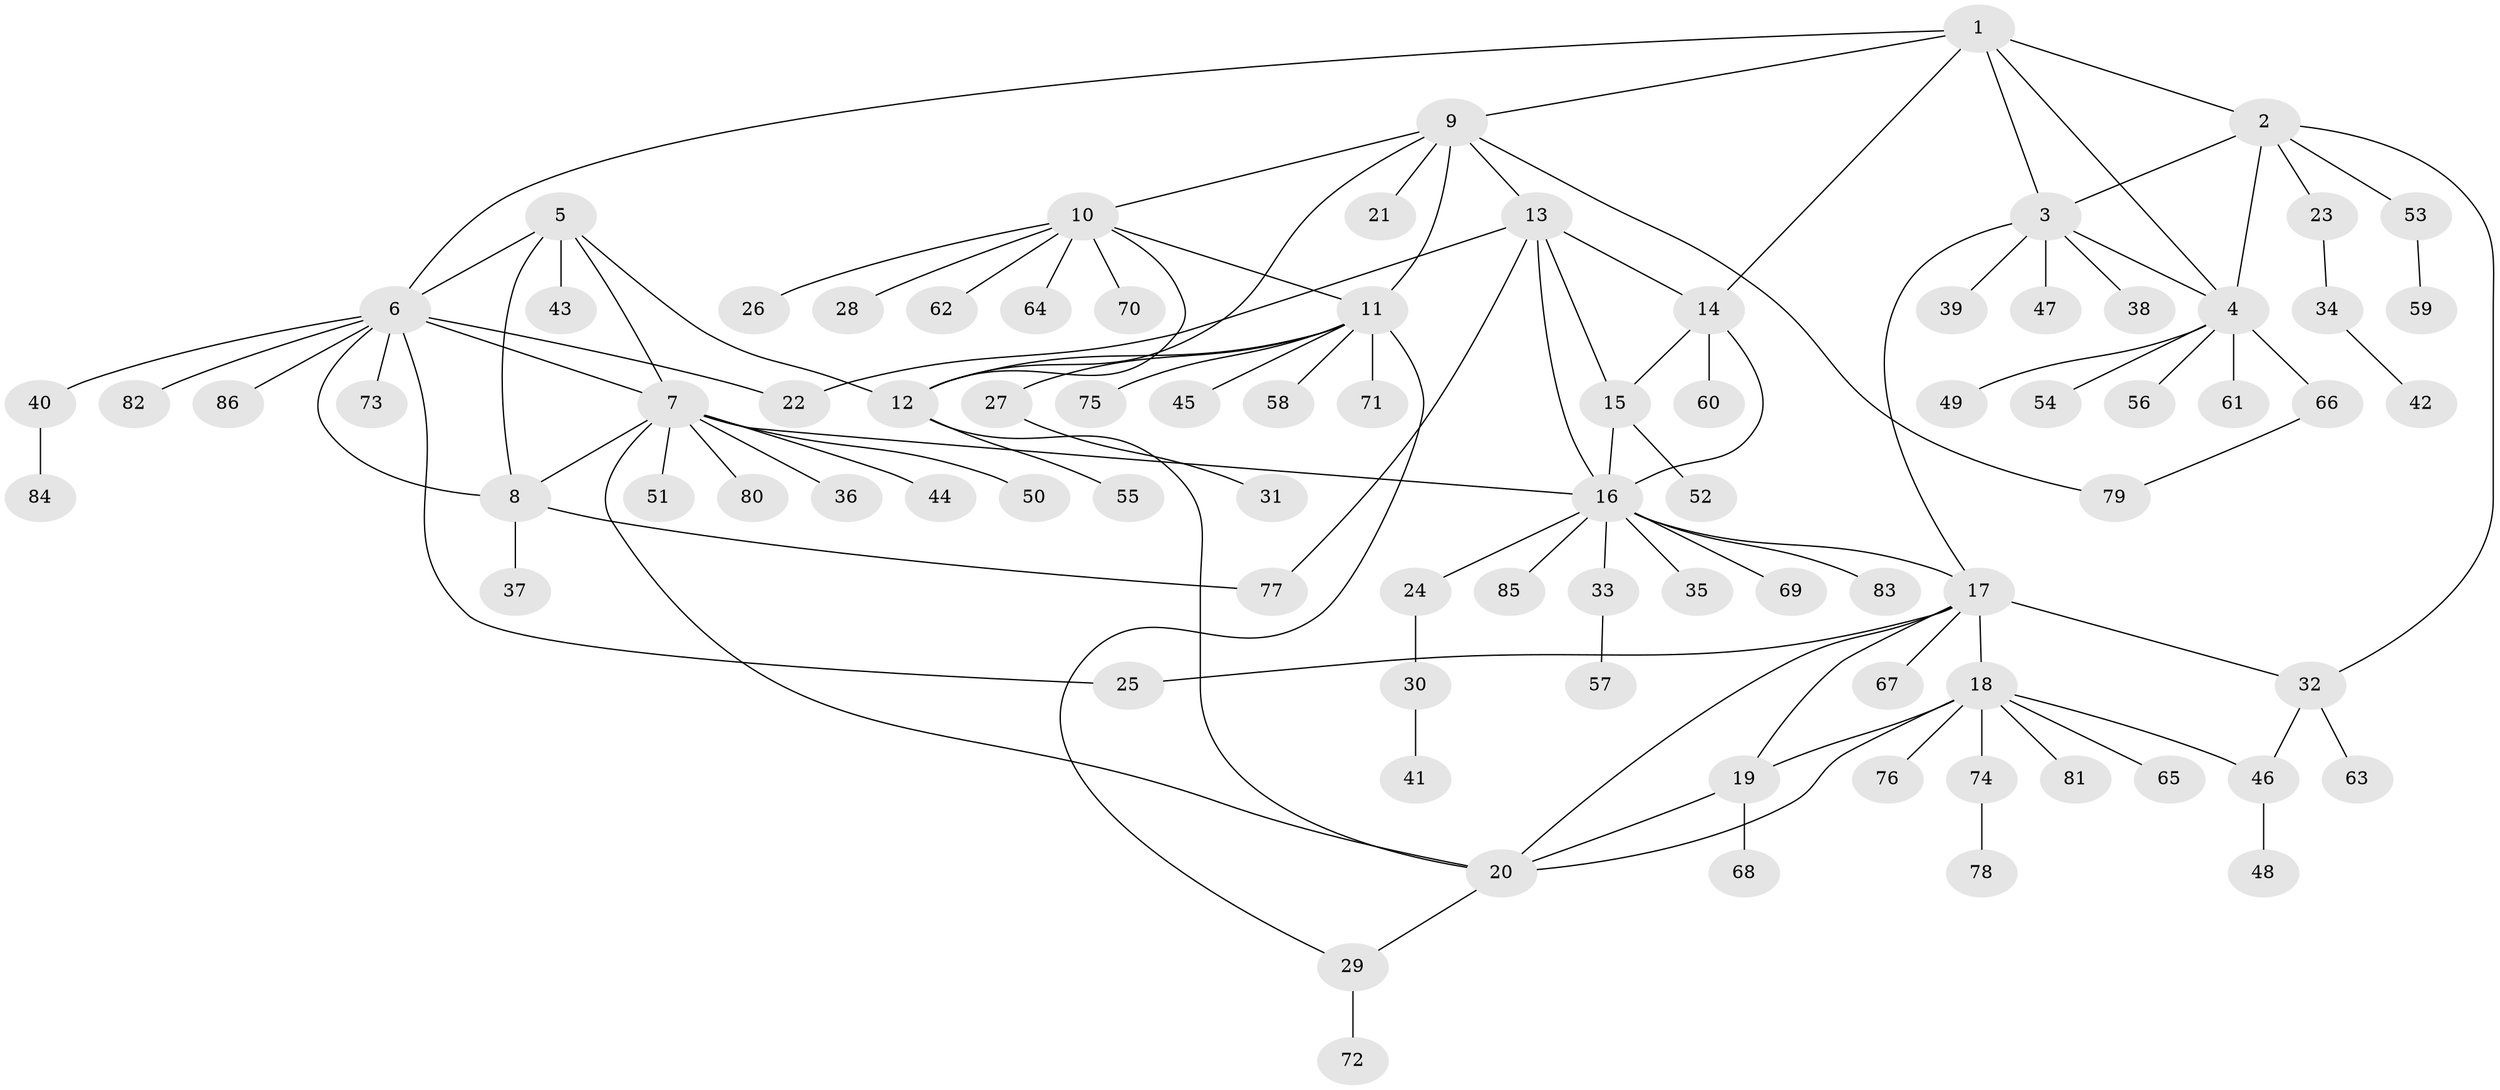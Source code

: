 // Generated by graph-tools (version 1.1) at 2025/26/03/09/25 03:26:38]
// undirected, 86 vertices, 113 edges
graph export_dot {
graph [start="1"]
  node [color=gray90,style=filled];
  1;
  2;
  3;
  4;
  5;
  6;
  7;
  8;
  9;
  10;
  11;
  12;
  13;
  14;
  15;
  16;
  17;
  18;
  19;
  20;
  21;
  22;
  23;
  24;
  25;
  26;
  27;
  28;
  29;
  30;
  31;
  32;
  33;
  34;
  35;
  36;
  37;
  38;
  39;
  40;
  41;
  42;
  43;
  44;
  45;
  46;
  47;
  48;
  49;
  50;
  51;
  52;
  53;
  54;
  55;
  56;
  57;
  58;
  59;
  60;
  61;
  62;
  63;
  64;
  65;
  66;
  67;
  68;
  69;
  70;
  71;
  72;
  73;
  74;
  75;
  76;
  77;
  78;
  79;
  80;
  81;
  82;
  83;
  84;
  85;
  86;
  1 -- 2;
  1 -- 3;
  1 -- 4;
  1 -- 6;
  1 -- 9;
  1 -- 14;
  2 -- 3;
  2 -- 4;
  2 -- 23;
  2 -- 32;
  2 -- 53;
  3 -- 4;
  3 -- 17;
  3 -- 38;
  3 -- 39;
  3 -- 47;
  4 -- 49;
  4 -- 54;
  4 -- 56;
  4 -- 61;
  4 -- 66;
  5 -- 6;
  5 -- 7;
  5 -- 8;
  5 -- 12;
  5 -- 43;
  6 -- 7;
  6 -- 8;
  6 -- 22;
  6 -- 25;
  6 -- 40;
  6 -- 73;
  6 -- 82;
  6 -- 86;
  7 -- 8;
  7 -- 16;
  7 -- 20;
  7 -- 36;
  7 -- 44;
  7 -- 50;
  7 -- 51;
  7 -- 80;
  8 -- 37;
  8 -- 77;
  9 -- 10;
  9 -- 11;
  9 -- 12;
  9 -- 13;
  9 -- 21;
  9 -- 79;
  10 -- 11;
  10 -- 12;
  10 -- 26;
  10 -- 28;
  10 -- 62;
  10 -- 64;
  10 -- 70;
  11 -- 12;
  11 -- 27;
  11 -- 29;
  11 -- 45;
  11 -- 58;
  11 -- 71;
  11 -- 75;
  12 -- 20;
  12 -- 55;
  13 -- 14;
  13 -- 15;
  13 -- 16;
  13 -- 22;
  13 -- 77;
  14 -- 15;
  14 -- 16;
  14 -- 60;
  15 -- 16;
  15 -- 52;
  16 -- 17;
  16 -- 24;
  16 -- 33;
  16 -- 35;
  16 -- 69;
  16 -- 83;
  16 -- 85;
  17 -- 18;
  17 -- 19;
  17 -- 20;
  17 -- 25;
  17 -- 32;
  17 -- 67;
  18 -- 19;
  18 -- 20;
  18 -- 46;
  18 -- 65;
  18 -- 74;
  18 -- 76;
  18 -- 81;
  19 -- 20;
  19 -- 68;
  20 -- 29;
  23 -- 34;
  24 -- 30;
  27 -- 31;
  29 -- 72;
  30 -- 41;
  32 -- 46;
  32 -- 63;
  33 -- 57;
  34 -- 42;
  40 -- 84;
  46 -- 48;
  53 -- 59;
  66 -- 79;
  74 -- 78;
}
